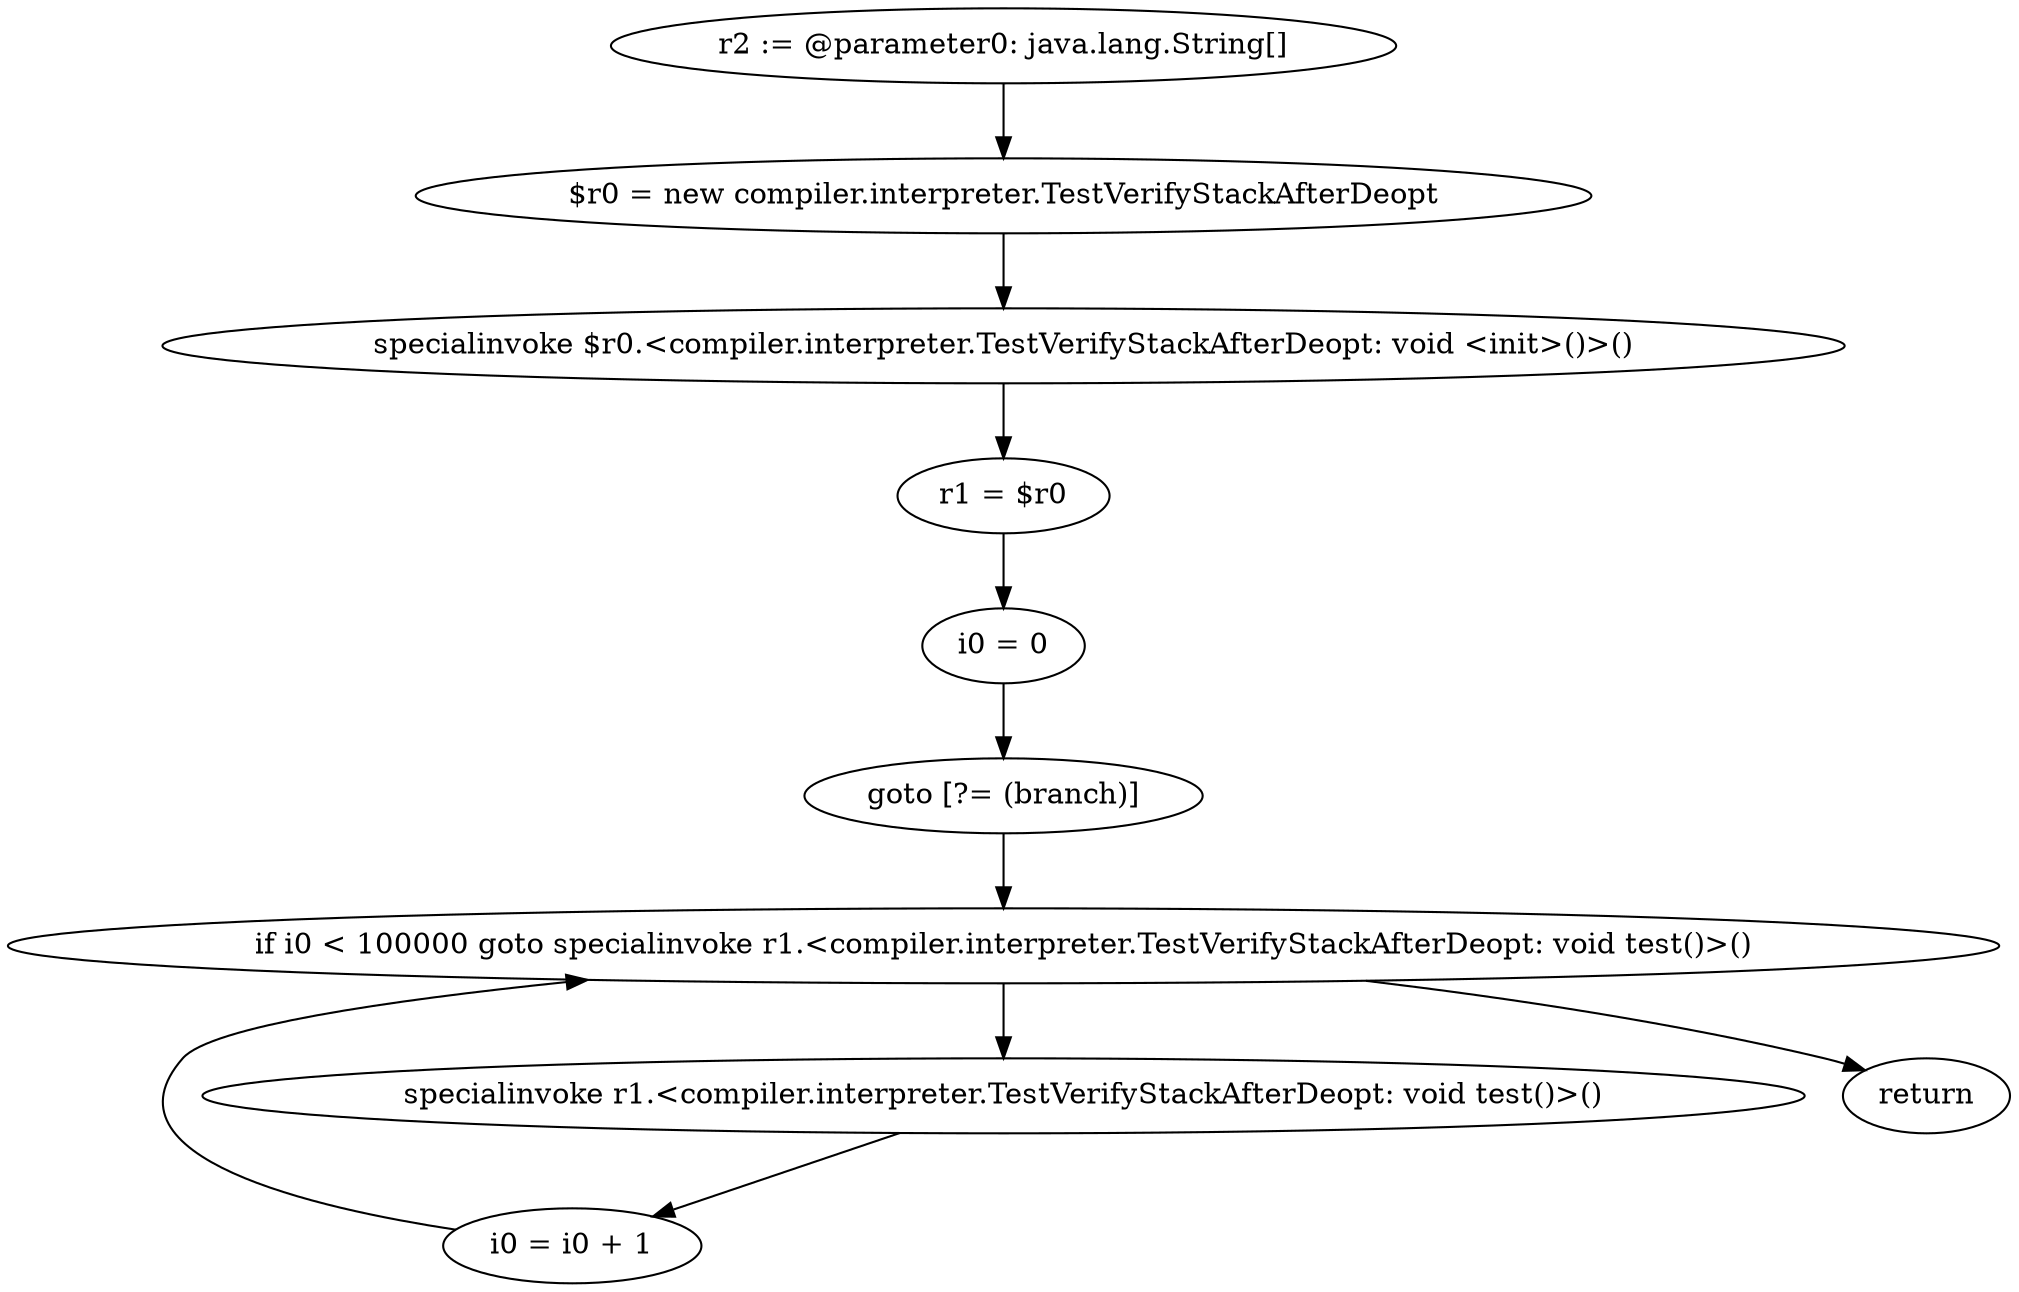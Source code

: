 digraph "unitGraph" {
    "r2 := @parameter0: java.lang.String[]"
    "$r0 = new compiler.interpreter.TestVerifyStackAfterDeopt"
    "specialinvoke $r0.<compiler.interpreter.TestVerifyStackAfterDeopt: void <init>()>()"
    "r1 = $r0"
    "i0 = 0"
    "goto [?= (branch)]"
    "specialinvoke r1.<compiler.interpreter.TestVerifyStackAfterDeopt: void test()>()"
    "i0 = i0 + 1"
    "if i0 < 100000 goto specialinvoke r1.<compiler.interpreter.TestVerifyStackAfterDeopt: void test()>()"
    "return"
    "r2 := @parameter0: java.lang.String[]"->"$r0 = new compiler.interpreter.TestVerifyStackAfterDeopt";
    "$r0 = new compiler.interpreter.TestVerifyStackAfterDeopt"->"specialinvoke $r0.<compiler.interpreter.TestVerifyStackAfterDeopt: void <init>()>()";
    "specialinvoke $r0.<compiler.interpreter.TestVerifyStackAfterDeopt: void <init>()>()"->"r1 = $r0";
    "r1 = $r0"->"i0 = 0";
    "i0 = 0"->"goto [?= (branch)]";
    "goto [?= (branch)]"->"if i0 < 100000 goto specialinvoke r1.<compiler.interpreter.TestVerifyStackAfterDeopt: void test()>()";
    "specialinvoke r1.<compiler.interpreter.TestVerifyStackAfterDeopt: void test()>()"->"i0 = i0 + 1";
    "i0 = i0 + 1"->"if i0 < 100000 goto specialinvoke r1.<compiler.interpreter.TestVerifyStackAfterDeopt: void test()>()";
    "if i0 < 100000 goto specialinvoke r1.<compiler.interpreter.TestVerifyStackAfterDeopt: void test()>()"->"return";
    "if i0 < 100000 goto specialinvoke r1.<compiler.interpreter.TestVerifyStackAfterDeopt: void test()>()"->"specialinvoke r1.<compiler.interpreter.TestVerifyStackAfterDeopt: void test()>()";
}
